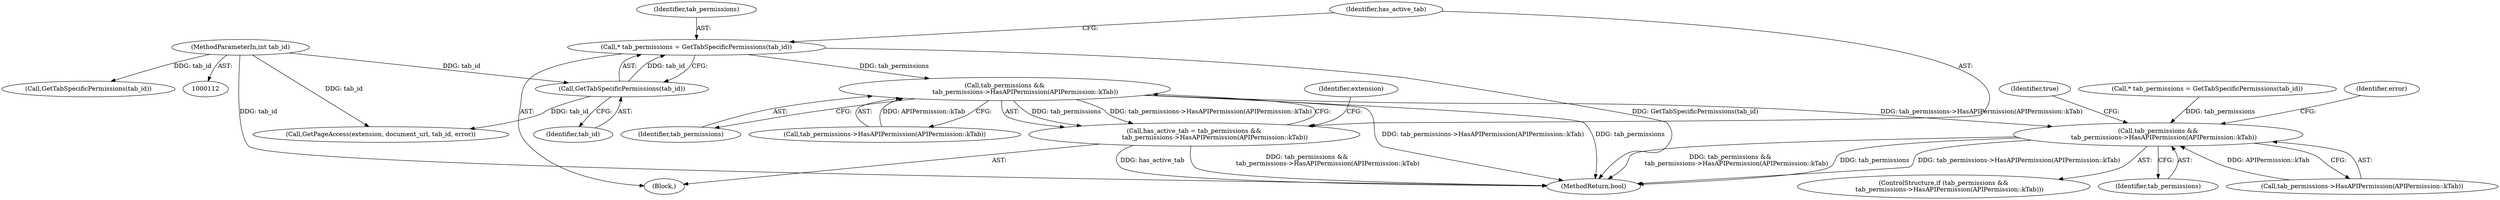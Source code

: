 digraph "0_Chrome_0aca6bc05a263ea9eafee515fc6ba14da94c1964_5@pointer" {
"1000125" [label="(Call,* tab_permissions = GetTabSpecificPermissions(tab_id))"];
"1000127" [label="(Call,GetTabSpecificPermissions(tab_id))"];
"1000115" [label="(MethodParameterIn,int tab_id)"];
"1000131" [label="(Call,tab_permissions &&\n                     tab_permissions->HasAPIPermission(APIPermission::kTab))"];
"1000129" [label="(Call,has_active_tab = tab_permissions &&\n                     tab_permissions->HasAPIPermission(APIPermission::kTab))"];
"1000175" [label="(Call,tab_permissions &&\n      tab_permissions->HasAPIPermission(APIPermission::kTab))"];
"1000126" [label="(Identifier,tab_permissions)"];
"1000125" [label="(Call,* tab_permissions = GetTabSpecificPermissions(tab_id))"];
"1000127" [label="(Call,GetTabSpecificPermissions(tab_id))"];
"1000115" [label="(MethodParameterIn,int tab_id)"];
"1000132" [label="(Identifier,tab_permissions)"];
"1000137" [label="(Call,GetPageAccess(extension, document_url, tab_id, error))"];
"1000131" [label="(Call,tab_permissions &&\n                     tab_permissions->HasAPIPermission(APIPermission::kTab))"];
"1000130" [label="(Identifier,has_active_tab)"];
"1000181" [label="(Identifier,true)"];
"1000174" [label="(ControlStructure,if (tab_permissions &&\n      tab_permissions->HasAPIPermission(APIPermission::kTab)))"];
"1000133" [label="(Call,tab_permissions->HasAPIPermission(APIPermission::kTab))"];
"1000170" [label="(Call,* tab_permissions = GetTabSpecificPermissions(tab_id))"];
"1000122" [label="(Block,)"];
"1000190" [label="(MethodReturn,bool)"];
"1000177" [label="(Call,tab_permissions->HasAPIPermission(APIPermission::kTab))"];
"1000176" [label="(Identifier,tab_permissions)"];
"1000138" [label="(Identifier,extension)"];
"1000172" [label="(Call,GetTabSpecificPermissions(tab_id))"];
"1000175" [label="(Call,tab_permissions &&\n      tab_permissions->HasAPIPermission(APIPermission::kTab))"];
"1000129" [label="(Call,has_active_tab = tab_permissions &&\n                     tab_permissions->HasAPIPermission(APIPermission::kTab))"];
"1000183" [label="(Identifier,error)"];
"1000128" [label="(Identifier,tab_id)"];
"1000125" -> "1000122"  [label="AST: "];
"1000125" -> "1000127"  [label="CFG: "];
"1000126" -> "1000125"  [label="AST: "];
"1000127" -> "1000125"  [label="AST: "];
"1000130" -> "1000125"  [label="CFG: "];
"1000125" -> "1000190"  [label="DDG: GetTabSpecificPermissions(tab_id)"];
"1000127" -> "1000125"  [label="DDG: tab_id"];
"1000125" -> "1000131"  [label="DDG: tab_permissions"];
"1000127" -> "1000128"  [label="CFG: "];
"1000128" -> "1000127"  [label="AST: "];
"1000115" -> "1000127"  [label="DDG: tab_id"];
"1000127" -> "1000137"  [label="DDG: tab_id"];
"1000115" -> "1000112"  [label="AST: "];
"1000115" -> "1000190"  [label="DDG: tab_id"];
"1000115" -> "1000137"  [label="DDG: tab_id"];
"1000115" -> "1000172"  [label="DDG: tab_id"];
"1000131" -> "1000129"  [label="AST: "];
"1000131" -> "1000132"  [label="CFG: "];
"1000131" -> "1000133"  [label="CFG: "];
"1000132" -> "1000131"  [label="AST: "];
"1000133" -> "1000131"  [label="AST: "];
"1000129" -> "1000131"  [label="CFG: "];
"1000131" -> "1000190"  [label="DDG: tab_permissions->HasAPIPermission(APIPermission::kTab)"];
"1000131" -> "1000190"  [label="DDG: tab_permissions"];
"1000131" -> "1000129"  [label="DDG: tab_permissions"];
"1000131" -> "1000129"  [label="DDG: tab_permissions->HasAPIPermission(APIPermission::kTab)"];
"1000133" -> "1000131"  [label="DDG: APIPermission::kTab"];
"1000131" -> "1000175"  [label="DDG: tab_permissions->HasAPIPermission(APIPermission::kTab)"];
"1000129" -> "1000122"  [label="AST: "];
"1000130" -> "1000129"  [label="AST: "];
"1000138" -> "1000129"  [label="CFG: "];
"1000129" -> "1000190"  [label="DDG: has_active_tab"];
"1000129" -> "1000190"  [label="DDG: tab_permissions &&\n                     tab_permissions->HasAPIPermission(APIPermission::kTab)"];
"1000175" -> "1000174"  [label="AST: "];
"1000175" -> "1000176"  [label="CFG: "];
"1000175" -> "1000177"  [label="CFG: "];
"1000176" -> "1000175"  [label="AST: "];
"1000177" -> "1000175"  [label="AST: "];
"1000181" -> "1000175"  [label="CFG: "];
"1000183" -> "1000175"  [label="CFG: "];
"1000175" -> "1000190"  [label="DDG: tab_permissions"];
"1000175" -> "1000190"  [label="DDG: tab_permissions->HasAPIPermission(APIPermission::kTab)"];
"1000175" -> "1000190"  [label="DDG: tab_permissions &&\n      tab_permissions->HasAPIPermission(APIPermission::kTab)"];
"1000170" -> "1000175"  [label="DDG: tab_permissions"];
"1000177" -> "1000175"  [label="DDG: APIPermission::kTab"];
}
